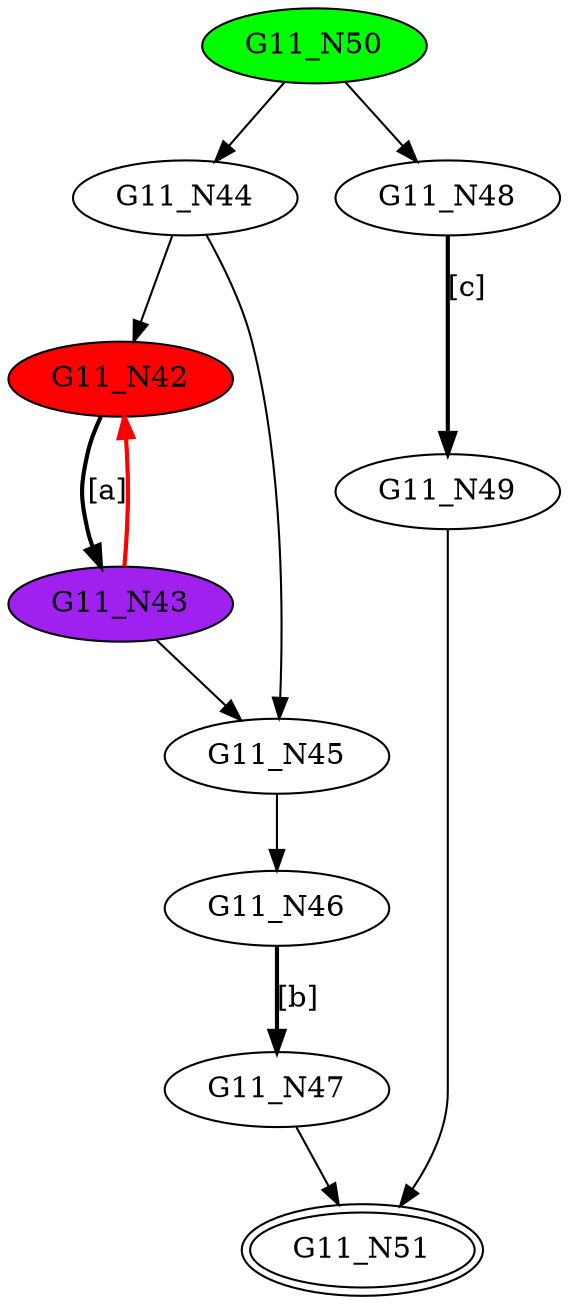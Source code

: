digraph G11{
"G11_N42" [style=filled,fillcolor=red];
"G11_N43" [style=filled,fillcolor=purple];
"G11_N44";
"G11_N45";
"G11_N46";
"G11_N47";
"G11_N48";
"G11_N49";
"G11_N50" [style=filled,fillcolor=green];
"G11_N51" [peripheries=2];
"G11_N42"->"G11_N43" [style = bold, label = "[a]"];
"G11_N44"->"G11_N42";
"G11_N43"->"G11_N45";
"G11_N44"->"G11_N45";
"G11_N43"->"G11_N42" [color=red,style = bold, label = ""];
"G11_N46"->"G11_N47" [style = bold, label = "[b]"];
"G11_N45"->"G11_N46";
"G11_N48"->"G11_N49" [style = bold, label = "[c]"];
"G11_N50"->"G11_N44";
"G11_N50"->"G11_N48";
"G11_N49"->"G11_N51";
"G11_N47"->"G11_N51";
}


